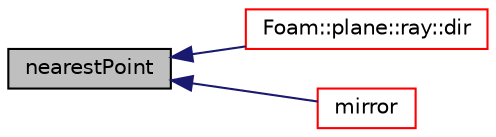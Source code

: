 digraph "nearestPoint"
{
  bgcolor="transparent";
  edge [fontname="Helvetica",fontsize="10",labelfontname="Helvetica",labelfontsize="10"];
  node [fontname="Helvetica",fontsize="10",shape=record];
  rankdir="LR";
  Node1 [label="nearestPoint",height=0.2,width=0.4,color="black", fillcolor="grey75", style="filled", fontcolor="black"];
  Node1 -> Node2 [dir="back",color="midnightblue",fontsize="10",style="solid",fontname="Helvetica"];
  Node2 [label="Foam::plane::ray::dir",height=0.2,width=0.4,color="red",URL="$a02133.html#a568b640649867daeb0dd333bdfc614b1"];
  Node1 -> Node3 [dir="back",color="midnightblue",fontsize="10",style="solid",fontname="Helvetica"];
  Node3 [label="mirror",height=0.2,width=0.4,color="red",URL="$a01897.html#a201bf6a76844bf0691a1a21ff5e6abd5",tooltip="Mirror the supplied point in the plane. Return the mirrored point. "];
}
